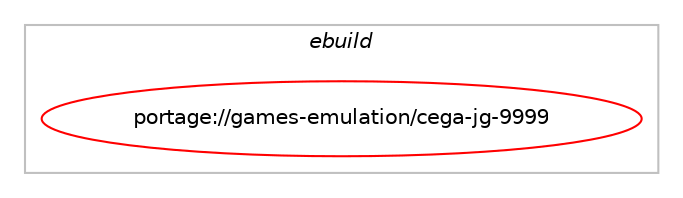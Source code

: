 digraph prolog {

# *************
# Graph options
# *************

newrank=true;
concentrate=true;
compound=true;
graph [rankdir=LR,fontname=Helvetica,fontsize=10,ranksep=1.5];#, ranksep=2.5, nodesep=0.2];
edge  [arrowhead=vee];
node  [fontname=Helvetica,fontsize=10];

# **********
# The ebuild
# **********

subgraph cluster_leftcol {
color=gray;
label=<<i>ebuild</i>>;
id [label="portage://games-emulation/cega-jg-9999", color=red, width=4, href="../games-emulation/cega-jg-9999.svg"];
}

# ****************
# The dependencies
# ****************

subgraph cluster_midcol {
color=gray;
label=<<i>dependencies</i>>;
subgraph cluster_compile {
fillcolor="#eeeeee";
style=filled;
label=<<i>compile</i>>;
# *** BEGIN UNKNOWN DEPENDENCY TYPE (TODO) ***
# id -> equal(package_dependency(portage://games-emulation/cega-jg-9999,install,no,media-libs,jg,none,[,,],[slot(1),equal],[]))
# *** END UNKNOWN DEPENDENCY TYPE (TODO) ***

# *** BEGIN UNKNOWN DEPENDENCY TYPE (TODO) ***
# id -> equal(package_dependency(portage://games-emulation/cega-jg-9999,install,no,media-libs,speexdsp,none,[,,],[],[]))
# *** END UNKNOWN DEPENDENCY TYPE (TODO) ***

}
subgraph cluster_compileandrun {
fillcolor="#eeeeee";
style=filled;
label=<<i>compile and run</i>>;
}
subgraph cluster_run {
fillcolor="#eeeeee";
style=filled;
label=<<i>run</i>>;
# *** BEGIN UNKNOWN DEPENDENCY TYPE (TODO) ***
# id -> equal(package_dependency(portage://games-emulation/cega-jg-9999,run,no,games-emulation,jgrf,none,[,,],[],[]))
# *** END UNKNOWN DEPENDENCY TYPE (TODO) ***

# *** BEGIN UNKNOWN DEPENDENCY TYPE (TODO) ***
# id -> equal(package_dependency(portage://games-emulation/cega-jg-9999,run,no,media-libs,jg,none,[,,],[slot(1),equal],[]))
# *** END UNKNOWN DEPENDENCY TYPE (TODO) ***

# *** BEGIN UNKNOWN DEPENDENCY TYPE (TODO) ***
# id -> equal(package_dependency(portage://games-emulation/cega-jg-9999,run,no,media-libs,speexdsp,none,[,,],[],[]))
# *** END UNKNOWN DEPENDENCY TYPE (TODO) ***

}
}

# **************
# The candidates
# **************

subgraph cluster_choices {
rank=same;
color=gray;
label=<<i>candidates</i>>;

}

}
